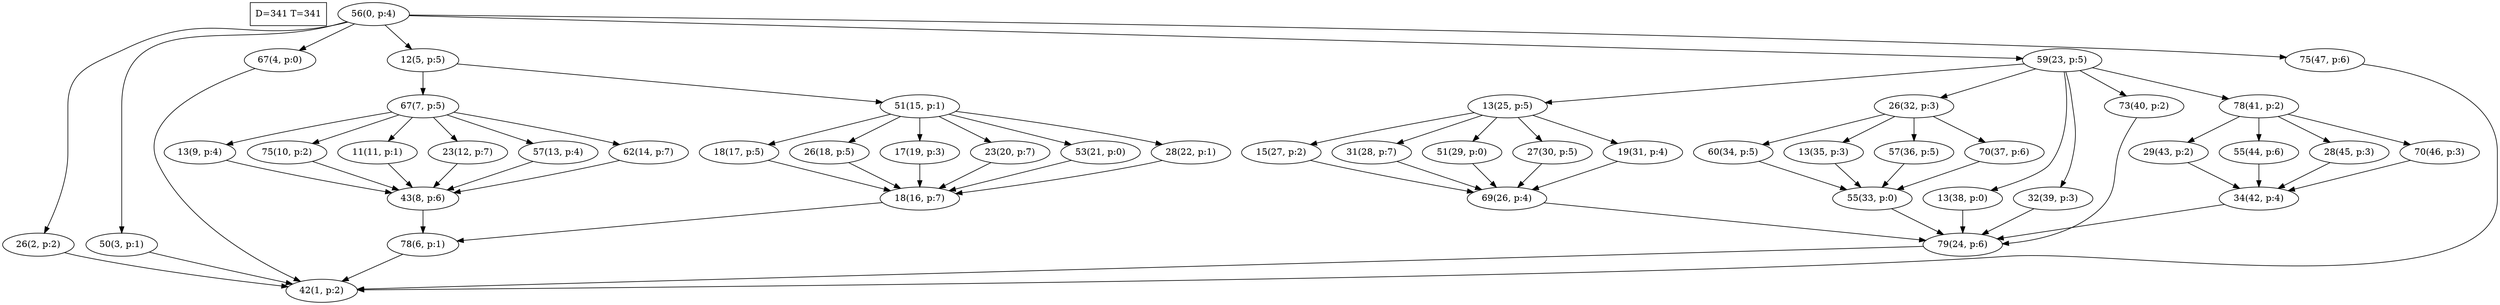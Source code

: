 digraph Task {
i [shape=box, label="D=341 T=341"]; 
0 [label="56(0, p:4)"];
1 [label="42(1, p:2)"];
2 [label="26(2, p:2)"];
3 [label="50(3, p:1)"];
4 [label="67(4, p:0)"];
5 [label="12(5, p:5)"];
6 [label="78(6, p:1)"];
7 [label="67(7, p:5)"];
8 [label="43(8, p:6)"];
9 [label="13(9, p:4)"];
10 [label="75(10, p:2)"];
11 [label="11(11, p:1)"];
12 [label="23(12, p:7)"];
13 [label="57(13, p:4)"];
14 [label="62(14, p:7)"];
15 [label="51(15, p:1)"];
16 [label="18(16, p:7)"];
17 [label="18(17, p:5)"];
18 [label="26(18, p:5)"];
19 [label="17(19, p:3)"];
20 [label="23(20, p:7)"];
21 [label="53(21, p:0)"];
22 [label="28(22, p:1)"];
23 [label="59(23, p:5)"];
24 [label="79(24, p:6)"];
25 [label="13(25, p:5)"];
26 [label="69(26, p:4)"];
27 [label="15(27, p:2)"];
28 [label="31(28, p:7)"];
29 [label="51(29, p:0)"];
30 [label="27(30, p:5)"];
31 [label="19(31, p:4)"];
32 [label="26(32, p:3)"];
33 [label="55(33, p:0)"];
34 [label="60(34, p:5)"];
35 [label="13(35, p:3)"];
36 [label="57(36, p:5)"];
37 [label="70(37, p:6)"];
38 [label="13(38, p:0)"];
39 [label="32(39, p:3)"];
40 [label="73(40, p:2)"];
41 [label="78(41, p:2)"];
42 [label="34(42, p:4)"];
43 [label="29(43, p:2)"];
44 [label="55(44, p:6)"];
45 [label="28(45, p:3)"];
46 [label="70(46, p:3)"];
47 [label="75(47, p:6)"];
0 -> 2;
0 -> 3;
0 -> 4;
0 -> 5;
0 -> 23;
0 -> 47;
2 -> 1;
3 -> 1;
4 -> 1;
5 -> 7;
5 -> 15;
6 -> 1;
7 -> 9;
7 -> 10;
7 -> 11;
7 -> 12;
7 -> 13;
7 -> 14;
8 -> 6;
9 -> 8;
10 -> 8;
11 -> 8;
12 -> 8;
13 -> 8;
14 -> 8;
15 -> 17;
15 -> 18;
15 -> 19;
15 -> 20;
15 -> 21;
15 -> 22;
16 -> 6;
17 -> 16;
18 -> 16;
19 -> 16;
20 -> 16;
21 -> 16;
22 -> 16;
23 -> 25;
23 -> 32;
23 -> 38;
23 -> 39;
23 -> 40;
23 -> 41;
24 -> 1;
25 -> 27;
25 -> 28;
25 -> 29;
25 -> 30;
25 -> 31;
26 -> 24;
27 -> 26;
28 -> 26;
29 -> 26;
30 -> 26;
31 -> 26;
32 -> 34;
32 -> 35;
32 -> 36;
32 -> 37;
33 -> 24;
34 -> 33;
35 -> 33;
36 -> 33;
37 -> 33;
38 -> 24;
39 -> 24;
40 -> 24;
41 -> 43;
41 -> 44;
41 -> 45;
41 -> 46;
42 -> 24;
43 -> 42;
44 -> 42;
45 -> 42;
46 -> 42;
47 -> 1;
}